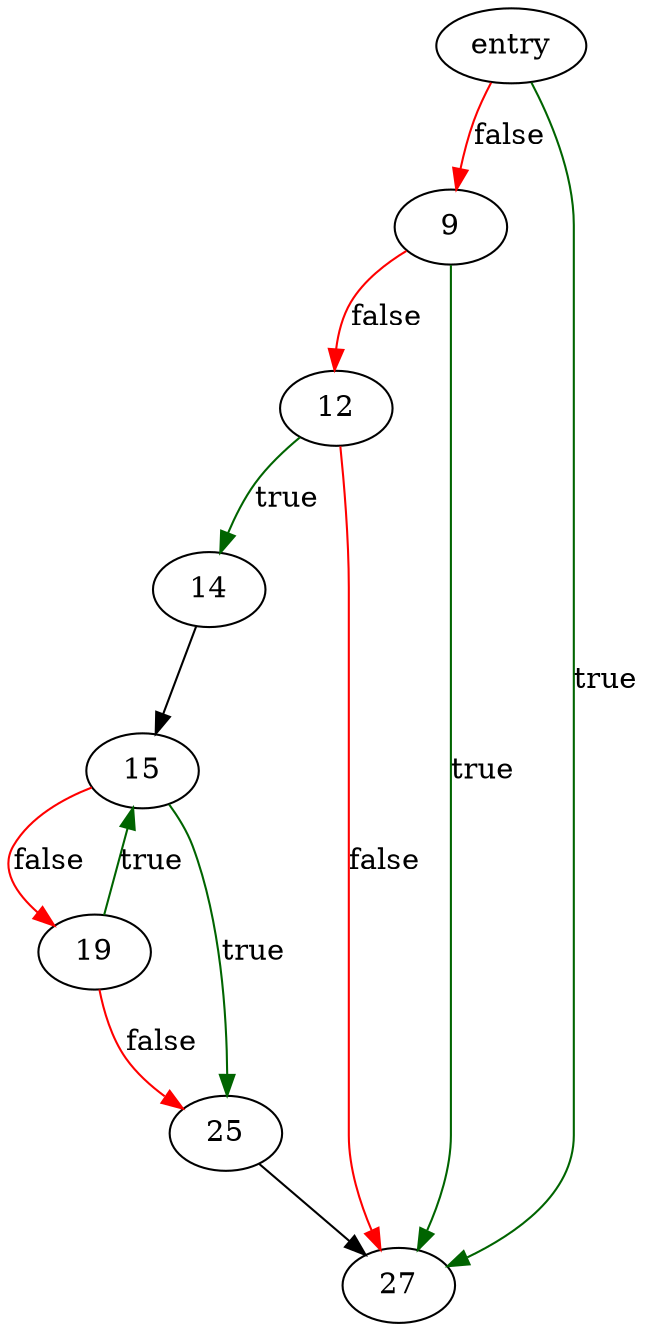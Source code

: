 digraph "mp_millerrabin" {
	// Node definitions.
	6 [label=entry];
	9;
	12;
	14;
	15;
	19;
	25;
	27;

	// Edge definitions.
	6 -> 9 [
		color=red
		label=false
	];
	6 -> 27 [
		color=darkgreen
		label=true
	];
	9 -> 12 [
		color=red
		label=false
	];
	9 -> 27 [
		color=darkgreen
		label=true
	];
	12 -> 14 [
		color=darkgreen
		label=true
	];
	12 -> 27 [
		color=red
		label=false
	];
	14 -> 15;
	15 -> 19 [
		color=red
		label=false
	];
	15 -> 25 [
		color=darkgreen
		label=true
	];
	19 -> 15 [
		color=darkgreen
		label=true
	];
	19 -> 25 [
		color=red
		label=false
	];
	25 -> 27;
}